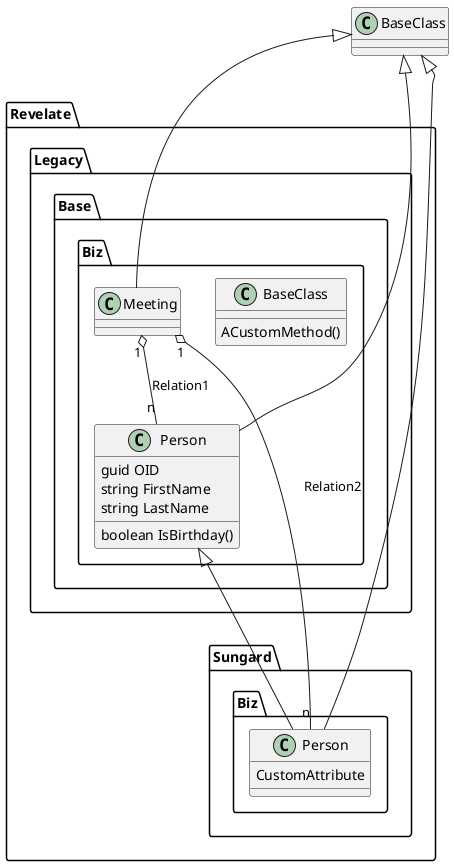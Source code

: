{
  "sha1": "lnxs156ma9gshfcq2a5omm66fk8caav",
  "insertion": {
    "when": "2024-06-03T18:59:34.347Z",
    "user": "plantuml@gmail.com"
  }
}
@startuml
set namespaceSeparator .
class BaseClass

namespace Revelate.Legacy.Base.Biz {
    class BaseClass
    BaseClass : ACustomMethod()

    class Person
    .BaseClass <|-- Person

    Person : guid OID
    Person : string FirstName
    Person : string LastName
    Person : boolean IsBirthday()

    class Meeting

    Meeting "1" o-- "n" Person : Relation1

    .BaseClass <|-- Meeting

}

namespace Revelate.Sungard.Biz {
  class Person
  Revelate.Legacy.Base.Biz.Person  <|-- Person
  .BaseClass <|-- Person
  Person : CustomAttribute

  Revelate.Legacy.Base.Biz.Meeting "1" o-- "n" Person : Relation2

}
@enduml
